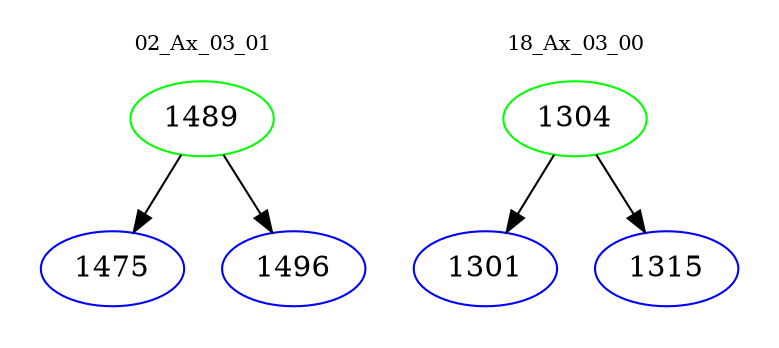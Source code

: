 digraph{
subgraph cluster_0 {
color = white
label = "02_Ax_03_01";
fontsize=10;
T0_1489 [label="1489", color="green"]
T0_1489 -> T0_1475 [color="black"]
T0_1475 [label="1475", color="blue"]
T0_1489 -> T0_1496 [color="black"]
T0_1496 [label="1496", color="blue"]
}
subgraph cluster_1 {
color = white
label = "18_Ax_03_00";
fontsize=10;
T1_1304 [label="1304", color="green"]
T1_1304 -> T1_1301 [color="black"]
T1_1301 [label="1301", color="blue"]
T1_1304 -> T1_1315 [color="black"]
T1_1315 [label="1315", color="blue"]
}
}
